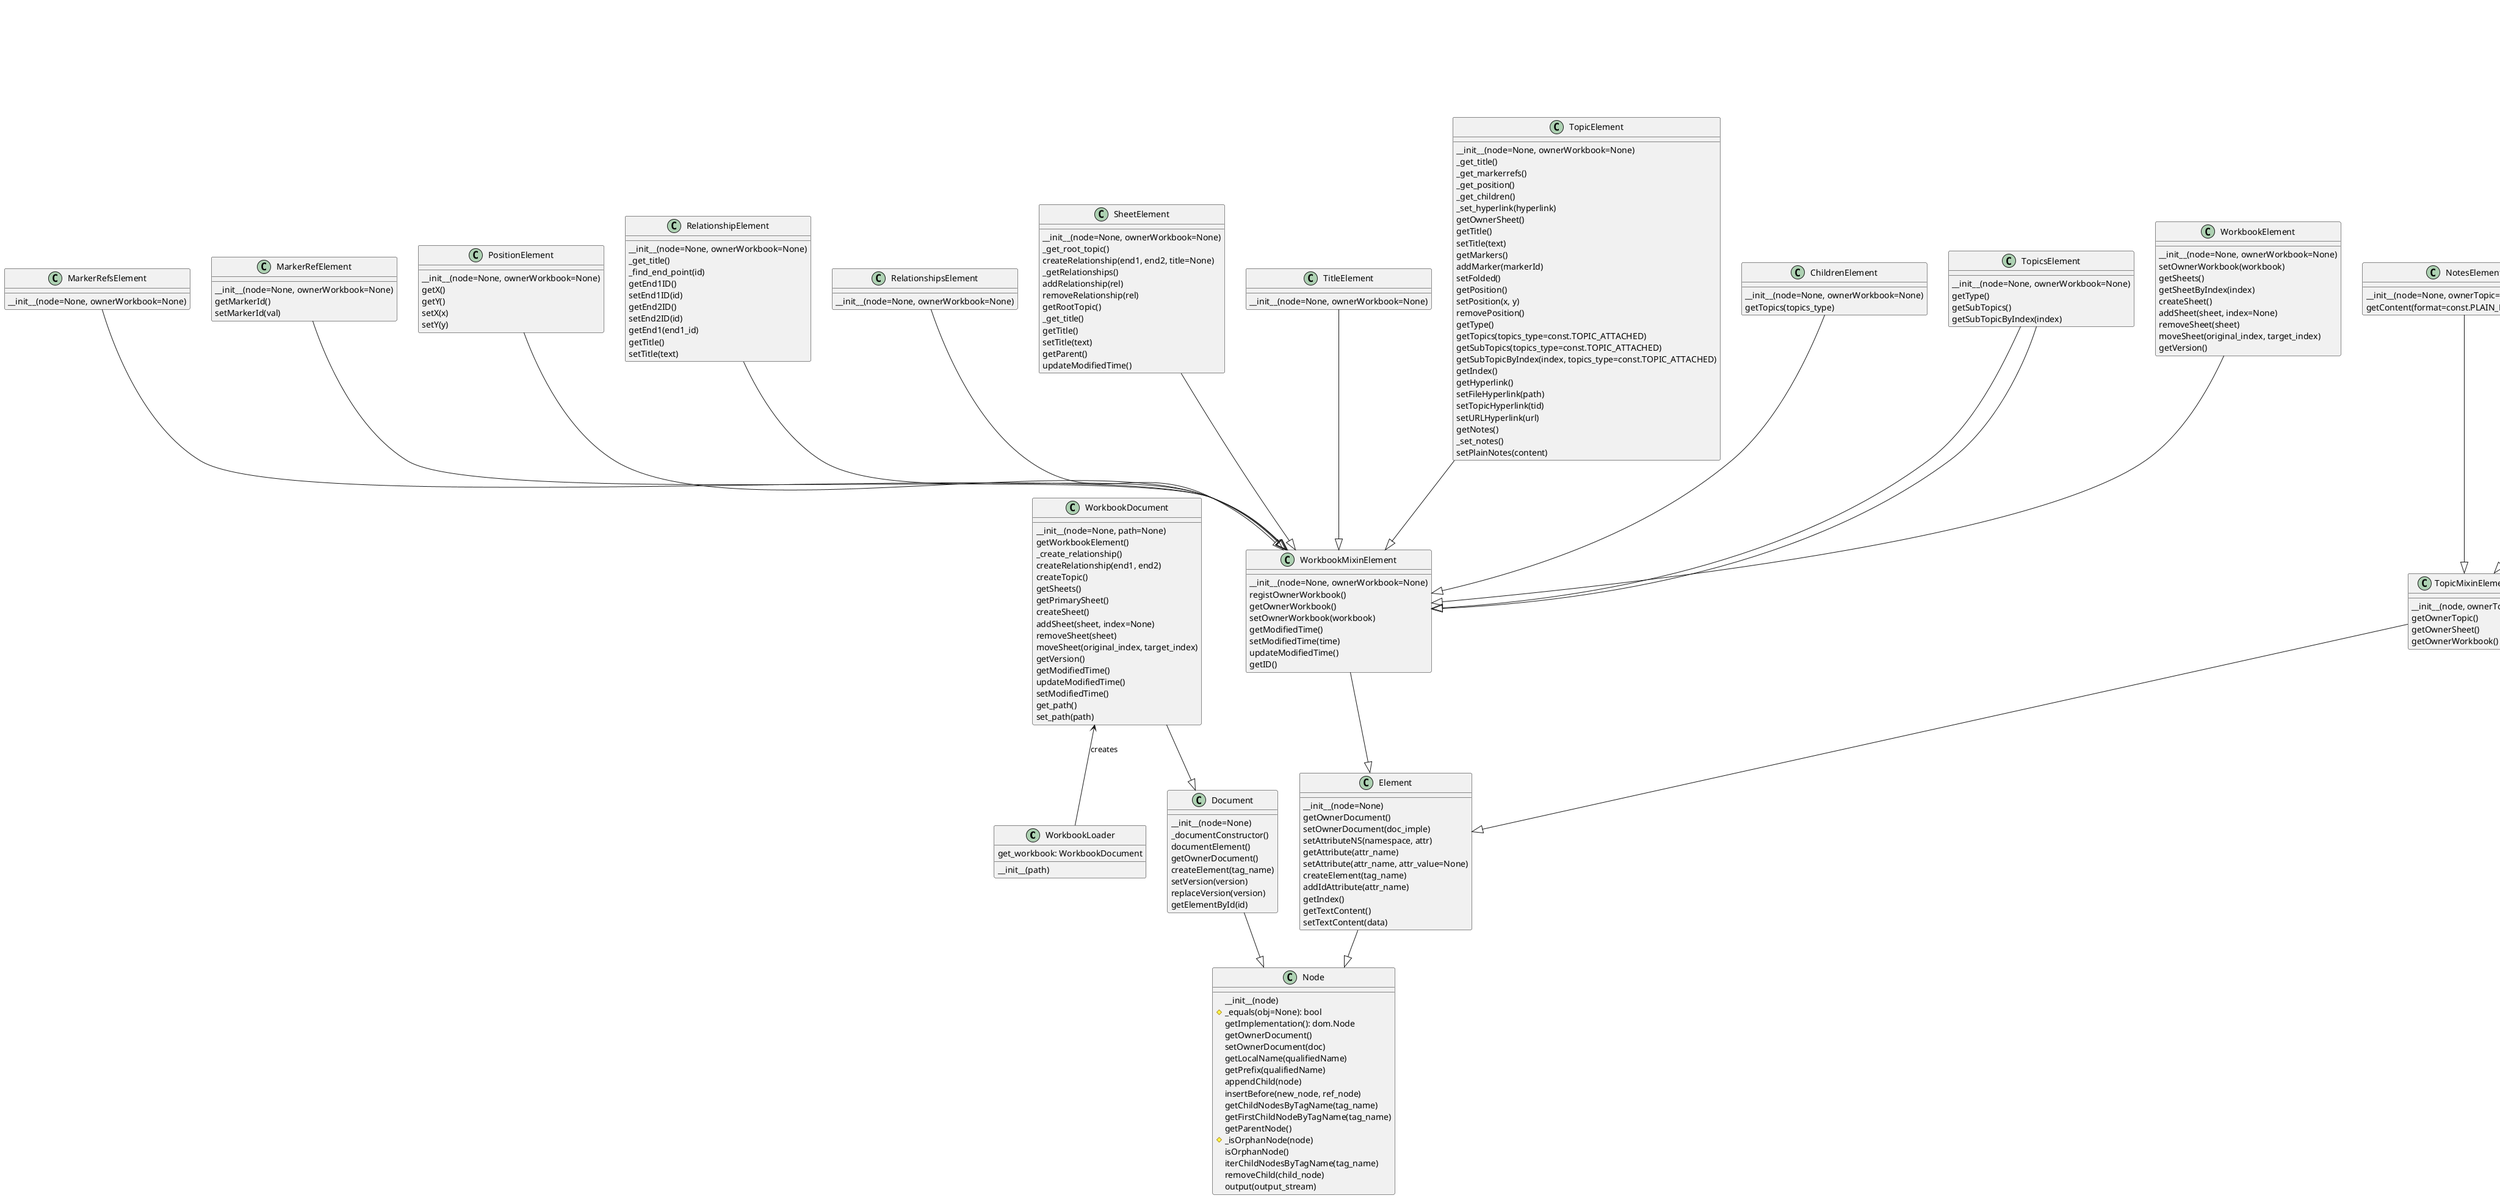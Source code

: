 @startuml Xmind-Sdk

class WorkbookLoader {
    __init__(path)
    get_workbook: WorkbookDocument
}

class WorkbookDocument {
    __init__(node=None, path=None)
    getWorkbookElement()
    _create_relationship()
    createRelationship(end1, end2)
    createTopic()
    getSheets()
    getPrimarySheet()
    createSheet()
    addSheet(sheet, index=None)
    removeSheet(sheet)
    moveSheet(original_index, target_index)
    getVersion()
    getModifiedTime()
    updateModifiedTime()
    setModifiedTime()
    get_path()
    set_path(path)
}
class MarkerId {
    __init__(name)
    __str__()
    __repr__()
    getFamilly()
}
class MarkerRefsElement {
    __init__(node=None, ownerWorkbook=None)
}
class MarkerRefElement {
    __init__(node=None, ownerWorkbook=None)
    getMarkerId()
    setMarkerId(val)
}
class WorkbookMixinElement {
    __init__(node=None, ownerWorkbook=None)
    registOwnerWorkbook()
    getOwnerWorkbook()
    setOwnerWorkbook(workbook)
    getModifiedTime()
    setModifiedTime(time)
    updateModifiedTime()
    getID()
}
class TopicMixinElement {
    __init__(node, ownerTopic)
    getOwnerTopic()
    getOwnerSheet()
    getOwnerWorkbook()
}
class NotesElement {
    __init__(node=None, ownerTopic=None)
    getContent(format=const.PLAIN_FORMAT_NOTE)
}
class _NoteContentElement {
    __init__(node=None, ownerTopic=None)
    getFormat()
}
class PlainNotes {
    __init__(content=None, node=None, ownerTopic=None)
    setContent(content)
}
class PositionElement {
    __init__(node=None, ownerWorkbook=None)
    getX()
    getY()
    setX(x)
    setY(y)
}
class RelationshipElement {
    __init__(node=None, ownerWorkbook=None)
    _get_title()
    _find_end_point(id)
    getEnd1ID()
    setEnd1ID(id)
    getEnd2ID()
    setEnd2ID(id)
    getEnd1(end1_id)
    getTitle()
    setTitle(text)
}
class RelationshipsElement {
    __init__(node=None, ownerWorkbook=None)
}
class WorkbookSaver {
    __init__(workbook)
    _get_content()
    save(path=None)
}
class SheetElement {
    __init__(node=None, ownerWorkbook=None)
    _get_root_topic()
    createRelationship(end1, end2, title=None)
    _getRelationships()
    addRelationship(rel)
    removeRelationship(rel)
    getRootTopic()
    _get_title()
    getTitle()
    setTitle(text)
    getParent()
    updateModifiedTime()
}
class TitleElement {
    __init__(node=None, ownerWorkbook=None)
}
class TopicElement {
    __init__(node=None, ownerWorkbook=None)
    _get_title()
    _get_markerrefs()
    _get_position()
    _get_children()
    _set_hyperlink(hyperlink)
    getOwnerSheet()
    getTitle()
    setTitle(text)
    getMarkers()
    addMarker(markerId)
    setFolded()
    getPosition()
    setPosition(x, y)
    removePosition()
    getType()
    getTopics(topics_type=const.TOPIC_ATTACHED)
    getSubTopics(topics_type=const.TOPIC_ATTACHED)
    getSubTopicByIndex(index, topics_type=const.TOPIC_ATTACHED)
    getIndex()
    getHyperlink()
    setFileHyperlink(path)
    setTopicHyperlink(tid)
    setURLHyperlink(url)
    getNotes()
    _set_notes()
    setPlainNotes(content)
}
class ChildrenElement {
    __init__(node=None, ownerWorkbook=None)
    getTopics(topics_type)
}
class TopicsElement {
    __init__(node=None, ownerWorkbook=None)
    getType()
    getSubTopics()
    getSubTopicByIndex(index)
}
class WorkbookElement {
    __init__(node=None, ownerWorkbook=None)
    setOwnerWorkbook(workbook)
    getSheets()
    getSheetByIndex(index)
    createSheet()
    addSheet(sheet, index=None)
    removeSheet(sheet)
    moveSheet(original_index, target_index)
    getVersion()
}
class Node {
    __init__(node)
    # _equals(obj=None): bool
    getImplementation(): dom.Node
    getOwnerDocument()
    setOwnerDocument(doc)
    getLocalName(qualifiedName)
    getPrefix(qualifiedName)
    appendChild(node)
    insertBefore(new_node, ref_node)
    getChildNodesByTagName(tag_name)
    getFirstChildNodeByTagName(tag_name)
    getParentNode()
    # _isOrphanNode(node)
    isOrphanNode()
    iterChildNodesByTagName(tag_name)
    removeChild(child_node)
    output(output_stream)
}
class Document {
    __init__(node=None)
    _documentConstructor()
    documentElement()
    getOwnerDocument()
    createElement(tag_name)
    setVersion(version)
    replaceVersion(version)
    getElementById(id)
}
class Element {
    __init__(node=None)
    getOwnerDocument()
    setOwnerDocument(doc_imple)
    setAttributeNS(namespace, attr)
    getAttribute(attr_name)
    setAttribute(attr_name, attr_value=None)
    createElement(tag_name)
    addIdAttribute(attr_name)
    getIndex()
    getTextContent()
    setTextContent(data)
}

WorkbookDocument <-- WorkbookLoader : creates
Element --|> Node
Document --|> Node
WorkbookDocument --|> Document

WorkbookElement --|> WorkbookMixinElement
TopicsElement --|> WorkbookMixinElement
ChildrenElement --|> WorkbookMixinElement
TopicElement --|> WorkbookMixinElement
TopicsElement --|> WorkbookMixinElement
TitleElement --|> WorkbookMixinElement
SheetElement --|> WorkbookMixinElement
RelationshipElement --|> WorkbookMixinElement
RelationshipsElement --|> WorkbookMixinElement
PositionElement --|> WorkbookMixinElement
MarkerRefElement --|> WorkbookMixinElement
MarkerRefsElement --|> WorkbookMixinElement

PlainNotes --|> _NoteContentElement
_NoteContentElement --|> TopicMixinElement
NotesElement --|> TopicMixinElement

TopicMixinElement --|> Element
WorkbookMixinElement --|> Element

@enduml